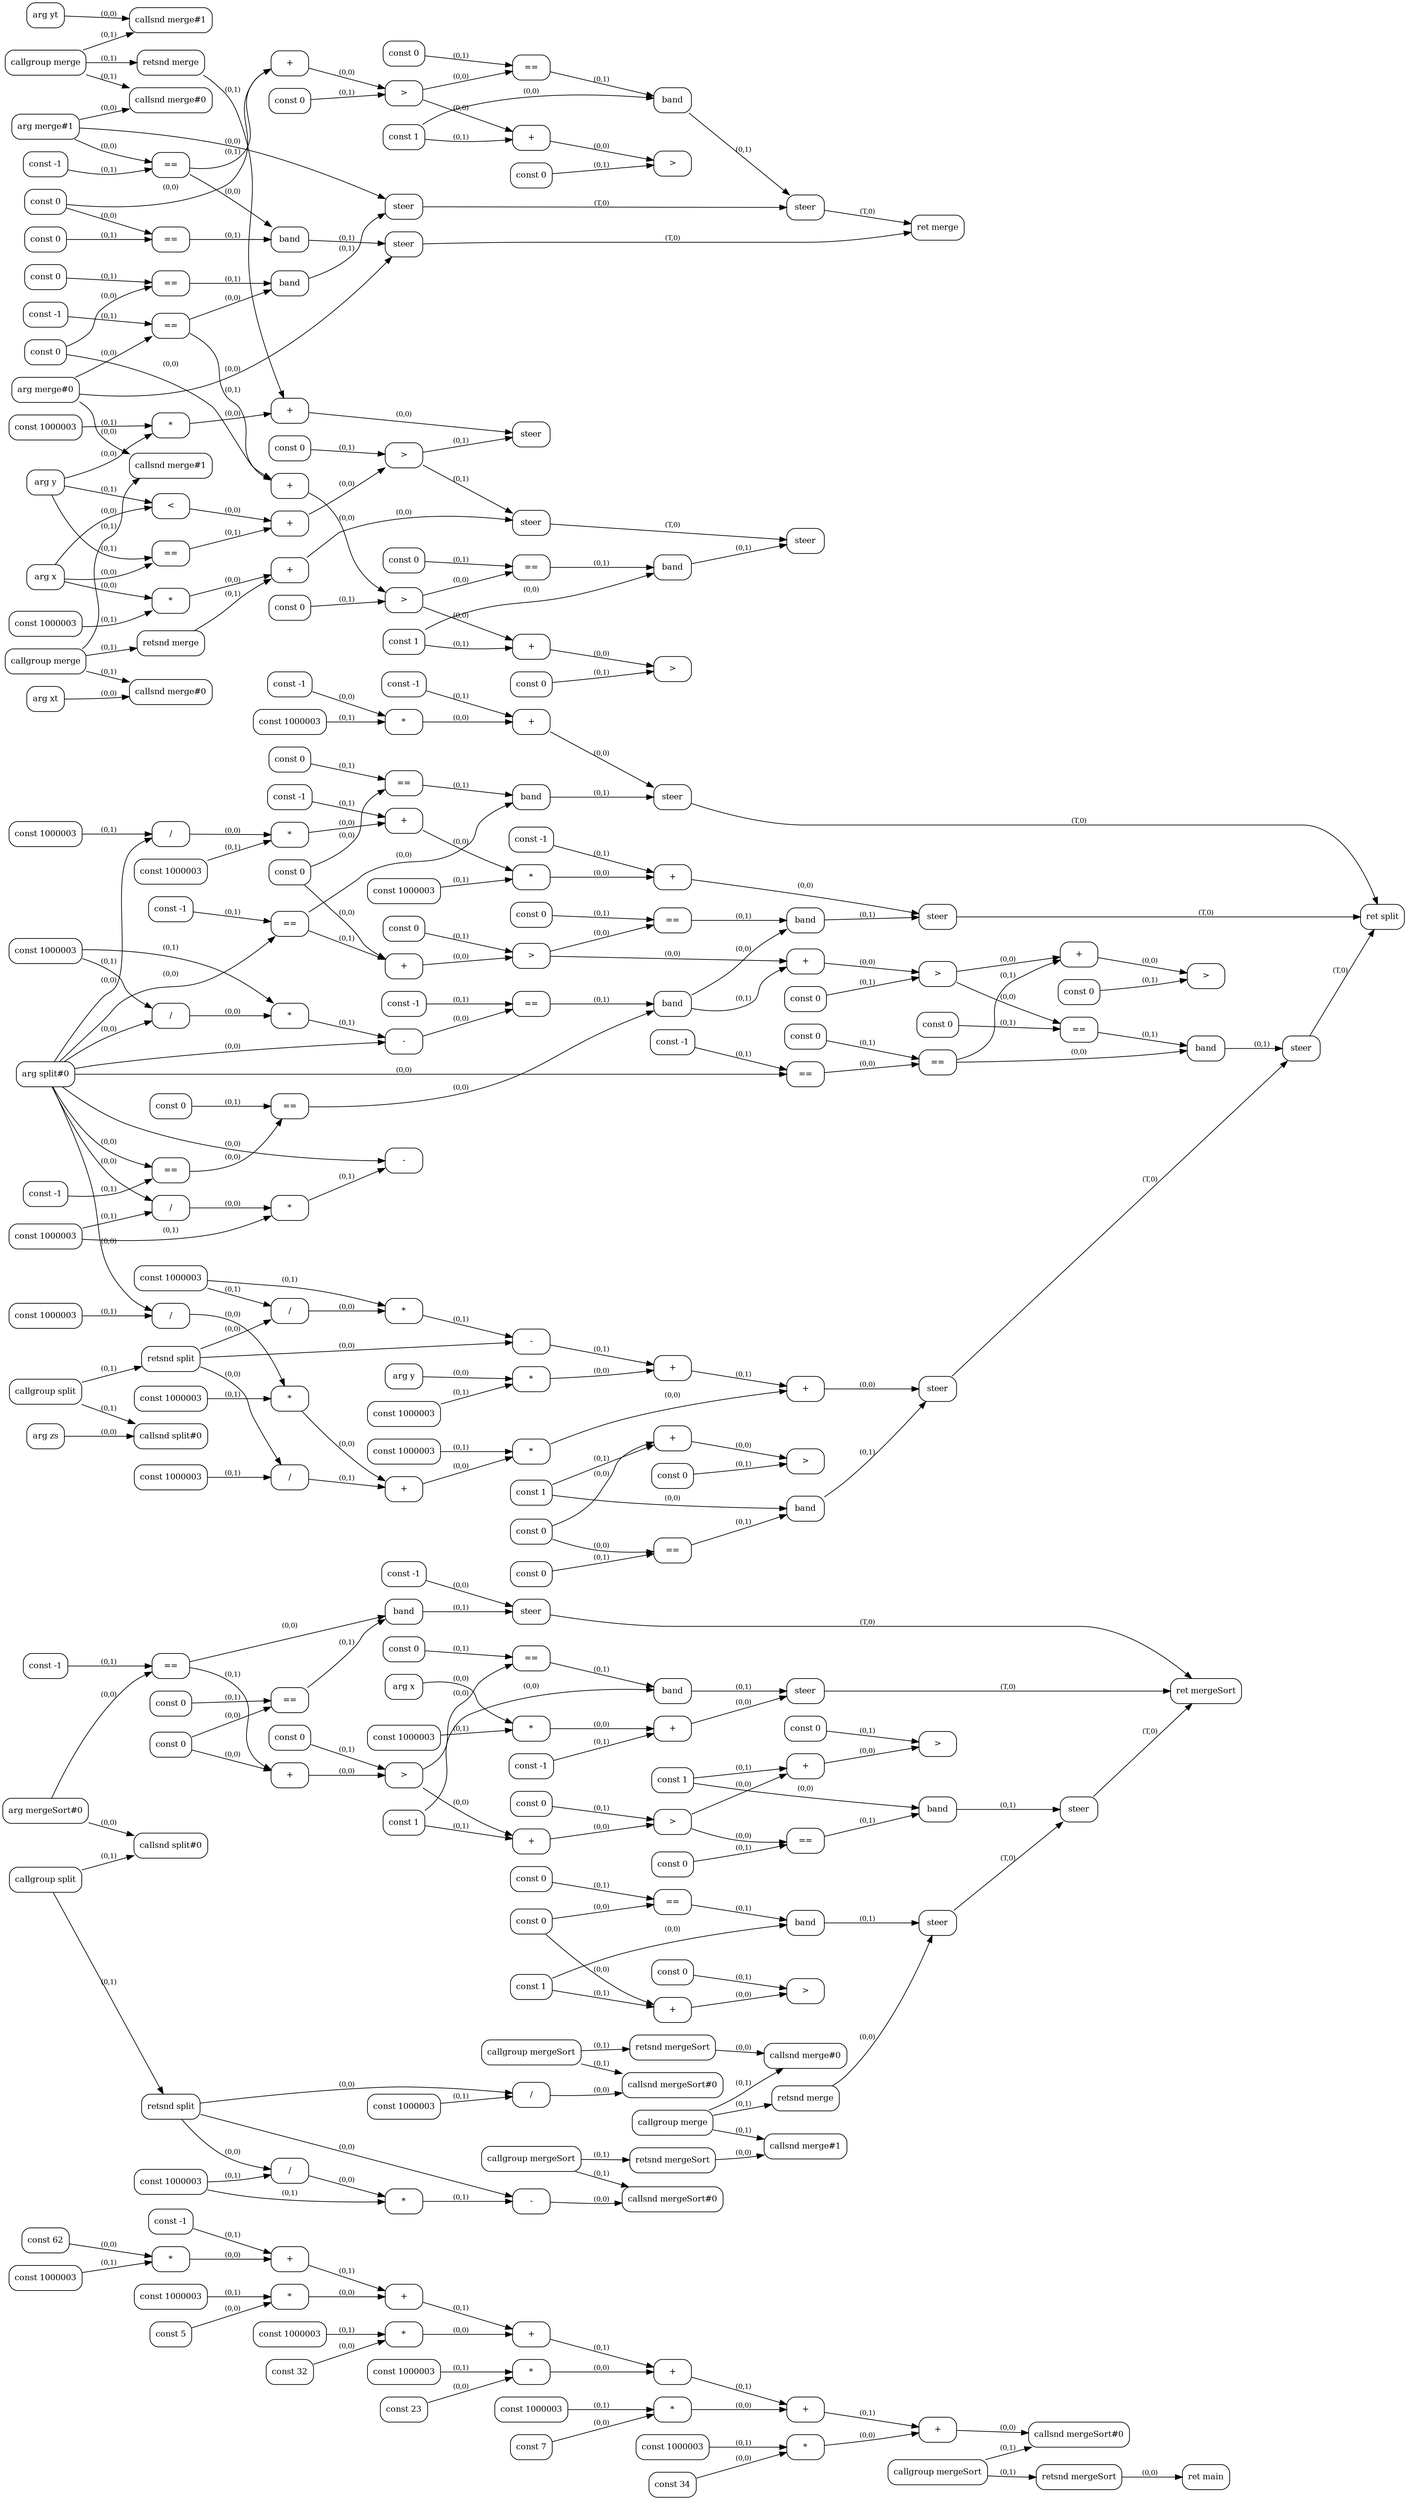 digraph G {
  rankdir=LR;
  node [shape=box, style=rounded, fontsize=12];
  n0 [label="const -1"];
  n1 [label="const 34"];
  n2 [label="const 7"];
  n3 [label="const 23"];
  n4 [label="const 32"];
  n5 [label="const 5"];
  n6 [label="const 62"];
  n7 [label="const 1000003"];
  n8 [label="*"];
  n9 [label="+"];
  n10 [label="const 1000003"];
  n11 [label="*"];
  n12 [label="+"];
  n13 [label="const 1000003"];
  n14 [label="*"];
  n15 [label="+"];
  n16 [label="const 1000003"];
  n17 [label="*"];
  n18 [label="+"];
  n19 [label="const 1000003"];
  n20 [label="*"];
  n21 [label="+"];
  n22 [label="const 1000003"];
  n23 [label="*"];
  n24 [label="+"];
  n25 [label="callgroup mergeSort"];
  n26 [label="callsnd mergeSort#0"];
  n27 [label="retsnd mergeSort"];
  n28 [label="ret main"];
  n29 [label="arg mergeSort#0"];
  n30 [label="const 0"];
  n31 [label="const -1"];
  n32 [label="=="];
  n33 [label="const 0"];
  n34 [label="=="];
  n35 [label="band"];
  n36 [label="const -1"];
  n37 [label="steer"];
  n38 [label="+"];
  n39 [label="const 0"];
  n40 [label=">"];
  n41 [label="const 1"];
  n42 [label="const 0"];
  n43 [label="=="];
  n44 [label="band"];
  n45 [label="const -1"];
  n46 [label="arg x"];
  n47 [label="const 1000003"];
  n48 [label="*"];
  n49 [label="+"];
  n50 [label="steer"];
  n51 [label="+"];
  n52 [label="const 0"];
  n53 [label=">"];
  n54 [label="const 1"];
  n55 [label="const 0"];
  n56 [label="=="];
  n57 [label="band"];
  n58 [label="callgroup split"];
  n59 [label="callsnd split#0"];
  n60 [label="retsnd split"];
  n61 [label="const 0"];
  n62 [label="const 1000003"];
  n63 [label="/"];
  n64 [label="const 1000003"];
  n65 [label="/"];
  n66 [label="*"];
  n67 [label="-"];
  n68 [label="const 1"];
  n69 [label="const 0"];
  n70 [label="=="];
  n71 [label="band"];
  n72 [label="callgroup mergeSort"];
  n73 [label="callsnd mergeSort#0"];
  n74 [label="retsnd mergeSort"];
  n75 [label="callgroup mergeSort"];
  n76 [label="callsnd mergeSort#0"];
  n77 [label="retsnd mergeSort"];
  n78 [label="callgroup merge"];
  n79 [label="callsnd merge#0"];
  n80 [label="callsnd merge#1"];
  n81 [label="retsnd merge"];
  n82 [label="steer"];
  n83 [label="+"];
  n84 [label="const 0"];
  n85 [label=">"];
  n86 [label="steer"];
  n87 [label="+"];
  n88 [label="const 0"];
  n89 [label=">"];
  n90 [label="ret mergeSort"];
  n91 [label="arg split#0"];
  n92 [label="const 0"];
  n93 [label="const -1"];
  n94 [label="=="];
  n95 [label="const 0"];
  n96 [label="=="];
  n97 [label="band"];
  n98 [label="const -1"];
  n99 [label="const -1"];
  n100 [label="const 1000003"];
  n101 [label="*"];
  n102 [label="+"];
  n103 [label="steer"];
  n104 [label="+"];
  n105 [label="const 0"];
  n106 [label=">"];
  n107 [label="const -1"];
  n108 [label="=="];
  n109 [label="const 0"];
  n110 [label="=="];
  n111 [label="const 1000003"];
  n112 [label="/"];
  n113 [label="*"];
  n114 [label="-"];
  n115 [label="const -1"];
  n116 [label="=="];
  n117 [label="band"];
  n118 [label="const 1000003"];
  n119 [label="/"];
  n120 [label="const 0"];
  n121 [label="=="];
  n122 [label="band"];
  n123 [label="const -1"];
  n124 [label="const 1000003"];
  n125 [label="*"];
  n126 [label="+"];
  n127 [label="const -1"];
  n128 [label="const 1000003"];
  n129 [label="*"];
  n130 [label="+"];
  n131 [label="steer"];
  n132 [label="+"];
  n133 [label="const 0"];
  n134 [label=">"];
  n135 [label="const -1"];
  n136 [label="=="];
  n137 [label="const 0"];
  n138 [label="=="];
  n139 [label="const 1000003"];
  n140 [label="/"];
  n141 [label="const 1000003"];
  n142 [label="/"];
  n143 [label="*"];
  n144 [label="-"];
  n145 [label="const 0"];
  n146 [label="=="];
  n147 [label="band"];
  n148 [label="arg zs"];
  n149 [label="callgroup split"];
  n150 [label="callsnd split#0"];
  n151 [label="retsnd split"];
  n152 [label="const 0"];
  n153 [label="const 1000003"];
  n154 [label="/"];
  n155 [label="const 1000003"];
  n156 [label="/"];
  n157 [label="*"];
  n158 [label="-"];
  n159 [label="const 1"];
  n160 [label="const 0"];
  n161 [label="=="];
  n162 [label="band"];
  n163 [label="const 1000003"];
  n164 [label="*"];
  n165 [label="+"];
  n166 [label="arg y"];
  n167 [label="const 1000003"];
  n168 [label="*"];
  n169 [label="+"];
  n170 [label="const 1000003"];
  n171 [label="*"];
  n172 [label="+"];
  n173 [label="steer"];
  n174 [label="+"];
  n175 [label="const 0"];
  n176 [label=">"];
  n177 [label="steer"];
  n178 [label="+"];
  n179 [label="const 0"];
  n180 [label=">"];
  n181 [label="ret split"];
  n182 [label="arg merge#0"];
  n183 [label="arg merge#1"];
  n184 [label="const 0"];
  n185 [label="const -1"];
  n186 [label="=="];
  n187 [label="const 0"];
  n188 [label="=="];
  n189 [label="band"];
  n190 [label="steer"];
  n191 [label="+"];
  n192 [label="const 0"];
  n193 [label=">"];
  n194 [label="const 1"];
  n195 [label="const 0"];
  n196 [label="=="];
  n197 [label="band"];
  n198 [label="const 0"];
  n199 [label="const -1"];
  n200 [label="=="];
  n201 [label="const 0"];
  n202 [label="=="];
  n203 [label="band"];
  n204 [label="steer"];
  n205 [label="+"];
  n206 [label="const 0"];
  n207 [label=">"];
  n208 [label="const 1"];
  n209 [label="const 0"];
  n210 [label="=="];
  n211 [label="band"];
  n212 [label="arg x"];
  n213 [label="arg y"];
  n214 [label="<"];
  n215 [label="=="];
  n216 [label="+"];
  n217 [label="const 0"];
  n218 [label=">"];
  n219 [label="arg xt"];
  n220 [label="callgroup merge"];
  n221 [label="callsnd merge#0"];
  n222 [label="callsnd merge#1"];
  n223 [label="retsnd merge"];
  n224 [label="const 1000003"];
  n225 [label="*"];
  n226 [label="+"];
  n227 [label="arg yt"];
  n228 [label="callgroup merge"];
  n229 [label="callsnd merge#0"];
  n230 [label="callsnd merge#1"];
  n231 [label="retsnd merge"];
  n232 [label="const 1000003"];
  n233 [label="*"];
  n234 [label="+"];
  n235 [label="steer"];
  n236 [label="steer"];
  n237 [label="steer"];
  n238 [label="+"];
  n239 [label="const 0"];
  n240 [label=">"];
  n241 [label="steer"];
  n242 [label="+"];
  n243 [label="const 0"];
  n244 [label=">"];
  n245 [label="ret merge"];
  n6 -> n8 [label="(0,0)", fontsize=10];
  n7 -> n8 [label="(0,1)", fontsize=10];
  n8 -> n9 [label="(0,0)", fontsize=10];
  n0 -> n9 [label="(0,1)", fontsize=10];
  n5 -> n11 [label="(0,0)", fontsize=10];
  n10 -> n11 [label="(0,1)", fontsize=10];
  n11 -> n12 [label="(0,0)", fontsize=10];
  n9 -> n12 [label="(0,1)", fontsize=10];
  n4 -> n14 [label="(0,0)", fontsize=10];
  n13 -> n14 [label="(0,1)", fontsize=10];
  n14 -> n15 [label="(0,0)", fontsize=10];
  n12 -> n15 [label="(0,1)", fontsize=10];
  n3 -> n17 [label="(0,0)", fontsize=10];
  n16 -> n17 [label="(0,1)", fontsize=10];
  n17 -> n18 [label="(0,0)", fontsize=10];
  n15 -> n18 [label="(0,1)", fontsize=10];
  n2 -> n20 [label="(0,0)", fontsize=10];
  n19 -> n20 [label="(0,1)", fontsize=10];
  n20 -> n21 [label="(0,0)", fontsize=10];
  n18 -> n21 [label="(0,1)", fontsize=10];
  n1 -> n23 [label="(0,0)", fontsize=10];
  n22 -> n23 [label="(0,1)", fontsize=10];
  n23 -> n24 [label="(0,0)", fontsize=10];
  n21 -> n24 [label="(0,1)", fontsize=10];
  n24 -> n26 [label="(0,0)", fontsize=10];
  n25 -> n26 [label="(0,1)", fontsize=10];
  n25 -> n27 [label="(0,1)", fontsize=10];
  n27 -> n28 [label="(0,0)", fontsize=10];
  n29 -> n32 [label="(0,0)", fontsize=10];
  n31 -> n32 [label="(0,1)", fontsize=10];
  n30 -> n34 [label="(0,0)", fontsize=10];
  n33 -> n34 [label="(0,1)", fontsize=10];
  n32 -> n35 [label="(0,0)", fontsize=10];
  n34 -> n35 [label="(0,1)", fontsize=10];
  n36 -> n37 [label="(0,0)", fontsize=10];
  n35 -> n37 [label="(0,1)", fontsize=10];
  n30 -> n38 [label="(0,0)", fontsize=10];
  n32 -> n38 [label="(0,1)", fontsize=10];
  n38 -> n40 [label="(0,0)", fontsize=10];
  n39 -> n40 [label="(0,1)", fontsize=10];
  n40 -> n43 [label="(0,0)", fontsize=10];
  n42 -> n43 [label="(0,1)", fontsize=10];
  n41 -> n44 [label="(0,0)", fontsize=10];
  n43 -> n44 [label="(0,1)", fontsize=10];
  n46 -> n48 [label="(0,0)", fontsize=10];
  n47 -> n48 [label="(0,1)", fontsize=10];
  n48 -> n49 [label="(0,0)", fontsize=10];
  n45 -> n49 [label="(0,1)", fontsize=10];
  n49 -> n50 [label="(0,0)", fontsize=10];
  n44 -> n50 [label="(0,1)", fontsize=10];
  n40 -> n51 [label="(0,0)", fontsize=10];
  n41 -> n51 [label="(0,1)", fontsize=10];
  n51 -> n53 [label="(0,0)", fontsize=10];
  n52 -> n53 [label="(0,1)", fontsize=10];
  n53 -> n56 [label="(0,0)", fontsize=10];
  n55 -> n56 [label="(0,1)", fontsize=10];
  n54 -> n57 [label="(0,0)", fontsize=10];
  n56 -> n57 [label="(0,1)", fontsize=10];
  n29 -> n59 [label="(0,0)", fontsize=10];
  n58 -> n59 [label="(0,1)", fontsize=10];
  n58 -> n60 [label="(0,1)", fontsize=10];
  n60 -> n63 [label="(0,0)", fontsize=10];
  n62 -> n63 [label="(0,1)", fontsize=10];
  n60 -> n65 [label="(0,0)", fontsize=10];
  n64 -> n65 [label="(0,1)", fontsize=10];
  n65 -> n66 [label="(0,0)", fontsize=10];
  n64 -> n66 [label="(0,1)", fontsize=10];
  n60 -> n67 [label="(0,0)", fontsize=10];
  n66 -> n67 [label="(0,1)", fontsize=10];
  n61 -> n70 [label="(0,0)", fontsize=10];
  n69 -> n70 [label="(0,1)", fontsize=10];
  n68 -> n71 [label="(0,0)", fontsize=10];
  n70 -> n71 [label="(0,1)", fontsize=10];
  n63 -> n73 [label="(0,0)", fontsize=10];
  n72 -> n73 [label="(0,1)", fontsize=10];
  n72 -> n74 [label="(0,1)", fontsize=10];
  n67 -> n76 [label="(0,0)", fontsize=10];
  n75 -> n76 [label="(0,1)", fontsize=10];
  n75 -> n77 [label="(0,1)", fontsize=10];
  n74 -> n79 [label="(0,0)", fontsize=10];
  n78 -> n79 [label="(0,1)", fontsize=10];
  n77 -> n80 [label="(0,0)", fontsize=10];
  n78 -> n80 [label="(0,1)", fontsize=10];
  n78 -> n81 [label="(0,1)", fontsize=10];
  n81 -> n82 [label="(0,0)", fontsize=10];
  n71 -> n82 [label="(0,1)", fontsize=10];
  n61 -> n83 [label="(0,0)", fontsize=10];
  n68 -> n83 [label="(0,1)", fontsize=10];
  n83 -> n85 [label="(0,0)", fontsize=10];
  n84 -> n85 [label="(0,1)", fontsize=10];
  n82 -> n86 [label="(T,0)", fontsize=10];
  n57 -> n86 [label="(0,1)", fontsize=10];
  n53 -> n87 [label="(0,0)", fontsize=10];
  n54 -> n87 [label="(0,1)", fontsize=10];
  n87 -> n89 [label="(0,0)", fontsize=10];
  n88 -> n89 [label="(0,1)", fontsize=10];
  n37 -> n90 [label="(T,0)", fontsize=10];
  n50 -> n90 [label="(T,0)", fontsize=10];
  n86 -> n90 [label="(T,0)", fontsize=10];
  n91 -> n94 [label="(0,0)", fontsize=10];
  n93 -> n94 [label="(0,1)", fontsize=10];
  n92 -> n96 [label="(0,0)", fontsize=10];
  n95 -> n96 [label="(0,1)", fontsize=10];
  n94 -> n97 [label="(0,0)", fontsize=10];
  n96 -> n97 [label="(0,1)", fontsize=10];
  n98 -> n101 [label="(0,0)", fontsize=10];
  n100 -> n101 [label="(0,1)", fontsize=10];
  n101 -> n102 [label="(0,0)", fontsize=10];
  n99 -> n102 [label="(0,1)", fontsize=10];
  n102 -> n103 [label="(0,0)", fontsize=10];
  n97 -> n103 [label="(0,1)", fontsize=10];
  n92 -> n104 [label="(0,0)", fontsize=10];
  n94 -> n104 [label="(0,1)", fontsize=10];
  n104 -> n106 [label="(0,0)", fontsize=10];
  n105 -> n106 [label="(0,1)", fontsize=10];
  n91 -> n108 [label="(0,0)", fontsize=10];
  n107 -> n108 [label="(0,1)", fontsize=10];
  n108 -> n110 [label="(0,0)", fontsize=10];
  n109 -> n110 [label="(0,1)", fontsize=10];
  n91 -> n112 [label="(0,0)", fontsize=10];
  n111 -> n112 [label="(0,1)", fontsize=10];
  n112 -> n113 [label="(0,0)", fontsize=10];
  n111 -> n113 [label="(0,1)", fontsize=10];
  n91 -> n114 [label="(0,0)", fontsize=10];
  n113 -> n114 [label="(0,1)", fontsize=10];
  n114 -> n116 [label="(0,0)", fontsize=10];
  n115 -> n116 [label="(0,1)", fontsize=10];
  n110 -> n117 [label="(0,0)", fontsize=10];
  n116 -> n117 [label="(0,1)", fontsize=10];
  n91 -> n119 [label="(0,0)", fontsize=10];
  n118 -> n119 [label="(0,1)", fontsize=10];
  n106 -> n121 [label="(0,0)", fontsize=10];
  n120 -> n121 [label="(0,1)", fontsize=10];
  n117 -> n122 [label="(0,0)", fontsize=10];
  n121 -> n122 [label="(0,1)", fontsize=10];
  n119 -> n125 [label="(0,0)", fontsize=10];
  n124 -> n125 [label="(0,1)", fontsize=10];
  n125 -> n126 [label="(0,0)", fontsize=10];
  n123 -> n126 [label="(0,1)", fontsize=10];
  n126 -> n129 [label="(0,0)", fontsize=10];
  n128 -> n129 [label="(0,1)", fontsize=10];
  n129 -> n130 [label="(0,0)", fontsize=10];
  n127 -> n130 [label="(0,1)", fontsize=10];
  n130 -> n131 [label="(0,0)", fontsize=10];
  n122 -> n131 [label="(0,1)", fontsize=10];
  n106 -> n132 [label="(0,0)", fontsize=10];
  n117 -> n132 [label="(0,1)", fontsize=10];
  n132 -> n134 [label="(0,0)", fontsize=10];
  n133 -> n134 [label="(0,1)", fontsize=10];
  n91 -> n136 [label="(0,0)", fontsize=10];
  n135 -> n136 [label="(0,1)", fontsize=10];
  n136 -> n138 [label="(0,0)", fontsize=10];
  n137 -> n138 [label="(0,1)", fontsize=10];
  n91 -> n140 [label="(0,0)", fontsize=10];
  n139 -> n140 [label="(0,1)", fontsize=10];
  n91 -> n142 [label="(0,0)", fontsize=10];
  n141 -> n142 [label="(0,1)", fontsize=10];
  n142 -> n143 [label="(0,0)", fontsize=10];
  n141 -> n143 [label="(0,1)", fontsize=10];
  n91 -> n144 [label="(0,0)", fontsize=10];
  n143 -> n144 [label="(0,1)", fontsize=10];
  n134 -> n146 [label="(0,0)", fontsize=10];
  n145 -> n146 [label="(0,1)", fontsize=10];
  n138 -> n147 [label="(0,0)", fontsize=10];
  n146 -> n147 [label="(0,1)", fontsize=10];
  n148 -> n150 [label="(0,0)", fontsize=10];
  n149 -> n150 [label="(0,1)", fontsize=10];
  n149 -> n151 [label="(0,1)", fontsize=10];
  n151 -> n154 [label="(0,0)", fontsize=10];
  n153 -> n154 [label="(0,1)", fontsize=10];
  n151 -> n156 [label="(0,0)", fontsize=10];
  n155 -> n156 [label="(0,1)", fontsize=10];
  n156 -> n157 [label="(0,0)", fontsize=10];
  n155 -> n157 [label="(0,1)", fontsize=10];
  n151 -> n158 [label="(0,0)", fontsize=10];
  n157 -> n158 [label="(0,1)", fontsize=10];
  n152 -> n161 [label="(0,0)", fontsize=10];
  n160 -> n161 [label="(0,1)", fontsize=10];
  n159 -> n162 [label="(0,0)", fontsize=10];
  n161 -> n162 [label="(0,1)", fontsize=10];
  n140 -> n164 [label="(0,0)", fontsize=10];
  n163 -> n164 [label="(0,1)", fontsize=10];
  n164 -> n165 [label="(0,0)", fontsize=10];
  n154 -> n165 [label="(0,1)", fontsize=10];
  n166 -> n168 [label="(0,0)", fontsize=10];
  n167 -> n168 [label="(0,1)", fontsize=10];
  n168 -> n169 [label="(0,0)", fontsize=10];
  n158 -> n169 [label="(0,1)", fontsize=10];
  n165 -> n171 [label="(0,0)", fontsize=10];
  n170 -> n171 [label="(0,1)", fontsize=10];
  n171 -> n172 [label="(0,0)", fontsize=10];
  n169 -> n172 [label="(0,1)", fontsize=10];
  n172 -> n173 [label="(0,0)", fontsize=10];
  n162 -> n173 [label="(0,1)", fontsize=10];
  n152 -> n174 [label="(0,0)", fontsize=10];
  n159 -> n174 [label="(0,1)", fontsize=10];
  n174 -> n176 [label="(0,0)", fontsize=10];
  n175 -> n176 [label="(0,1)", fontsize=10];
  n173 -> n177 [label="(T,0)", fontsize=10];
  n147 -> n177 [label="(0,1)", fontsize=10];
  n134 -> n178 [label="(0,0)", fontsize=10];
  n138 -> n178 [label="(0,1)", fontsize=10];
  n178 -> n180 [label="(0,0)", fontsize=10];
  n179 -> n180 [label="(0,1)", fontsize=10];
  n103 -> n181 [label="(T,0)", fontsize=10];
  n131 -> n181 [label="(T,0)", fontsize=10];
  n177 -> n181 [label="(T,0)", fontsize=10];
  n183 -> n186 [label="(0,0)", fontsize=10];
  n185 -> n186 [label="(0,1)", fontsize=10];
  n184 -> n188 [label="(0,0)", fontsize=10];
  n187 -> n188 [label="(0,1)", fontsize=10];
  n186 -> n189 [label="(0,0)", fontsize=10];
  n188 -> n189 [label="(0,1)", fontsize=10];
  n182 -> n190 [label="(0,0)", fontsize=10];
  n189 -> n190 [label="(0,1)", fontsize=10];
  n184 -> n191 [label="(0,0)", fontsize=10];
  n186 -> n191 [label="(0,1)", fontsize=10];
  n191 -> n193 [label="(0,0)", fontsize=10];
  n192 -> n193 [label="(0,1)", fontsize=10];
  n193 -> n196 [label="(0,0)", fontsize=10];
  n195 -> n196 [label="(0,1)", fontsize=10];
  n194 -> n197 [label="(0,0)", fontsize=10];
  n196 -> n197 [label="(0,1)", fontsize=10];
  n182 -> n200 [label="(0,0)", fontsize=10];
  n199 -> n200 [label="(0,1)", fontsize=10];
  n198 -> n202 [label="(0,0)", fontsize=10];
  n201 -> n202 [label="(0,1)", fontsize=10];
  n200 -> n203 [label="(0,0)", fontsize=10];
  n202 -> n203 [label="(0,1)", fontsize=10];
  n183 -> n204 [label="(0,0)", fontsize=10];
  n203 -> n204 [label="(0,1)", fontsize=10];
  n198 -> n205 [label="(0,0)", fontsize=10];
  n200 -> n205 [label="(0,1)", fontsize=10];
  n205 -> n207 [label="(0,0)", fontsize=10];
  n206 -> n207 [label="(0,1)", fontsize=10];
  n207 -> n210 [label="(0,0)", fontsize=10];
  n209 -> n210 [label="(0,1)", fontsize=10];
  n208 -> n211 [label="(0,0)", fontsize=10];
  n210 -> n211 [label="(0,1)", fontsize=10];
  n212 -> n214 [label="(0,0)", fontsize=10];
  n213 -> n214 [label="(0,1)", fontsize=10];
  n212 -> n215 [label="(0,0)", fontsize=10];
  n213 -> n215 [label="(0,1)", fontsize=10];
  n214 -> n216 [label="(0,0)", fontsize=10];
  n215 -> n216 [label="(0,1)", fontsize=10];
  n216 -> n218 [label="(0,0)", fontsize=10];
  n217 -> n218 [label="(0,1)", fontsize=10];
  n219 -> n221 [label="(0,0)", fontsize=10];
  n220 -> n221 [label="(0,1)", fontsize=10];
  n182 -> n222 [label="(0,0)", fontsize=10];
  n220 -> n222 [label="(0,1)", fontsize=10];
  n220 -> n223 [label="(0,1)", fontsize=10];
  n212 -> n225 [label="(0,0)", fontsize=10];
  n224 -> n225 [label="(0,1)", fontsize=10];
  n225 -> n226 [label="(0,0)", fontsize=10];
  n223 -> n226 [label="(0,1)", fontsize=10];
  n183 -> n229 [label="(0,0)", fontsize=10];
  n228 -> n229 [label="(0,1)", fontsize=10];
  n227 -> n230 [label="(0,0)", fontsize=10];
  n228 -> n230 [label="(0,1)", fontsize=10];
  n228 -> n231 [label="(0,1)", fontsize=10];
  n213 -> n233 [label="(0,0)", fontsize=10];
  n232 -> n233 [label="(0,1)", fontsize=10];
  n233 -> n234 [label="(0,0)", fontsize=10];
  n231 -> n234 [label="(0,1)", fontsize=10];
  n226 -> n235 [label="(0,0)", fontsize=10];
  n218 -> n235 [label="(0,1)", fontsize=10];
  n234 -> n236 [label="(0,0)", fontsize=10];
  n218 -> n236 [label="(0,1)", fontsize=10];
  n235 -> n237 [label="(T,0)", fontsize=10];
  n211 -> n237 [label="(0,1)", fontsize=10];
  n207 -> n238 [label="(0,0)", fontsize=10];
  n208 -> n238 [label="(0,1)", fontsize=10];
  n238 -> n240 [label="(0,0)", fontsize=10];
  n239 -> n240 [label="(0,1)", fontsize=10];
  n204 -> n241 [label="(T,0)", fontsize=10];
  n197 -> n241 [label="(0,1)", fontsize=10];
  n193 -> n242 [label="(0,0)", fontsize=10];
  n194 -> n242 [label="(0,1)", fontsize=10];
  n242 -> n244 [label="(0,0)", fontsize=10];
  n243 -> n244 [label="(0,1)", fontsize=10];
  n190 -> n245 [label="(T,0)", fontsize=10];
  n241 -> n245 [label="(T,0)", fontsize=10];
}

